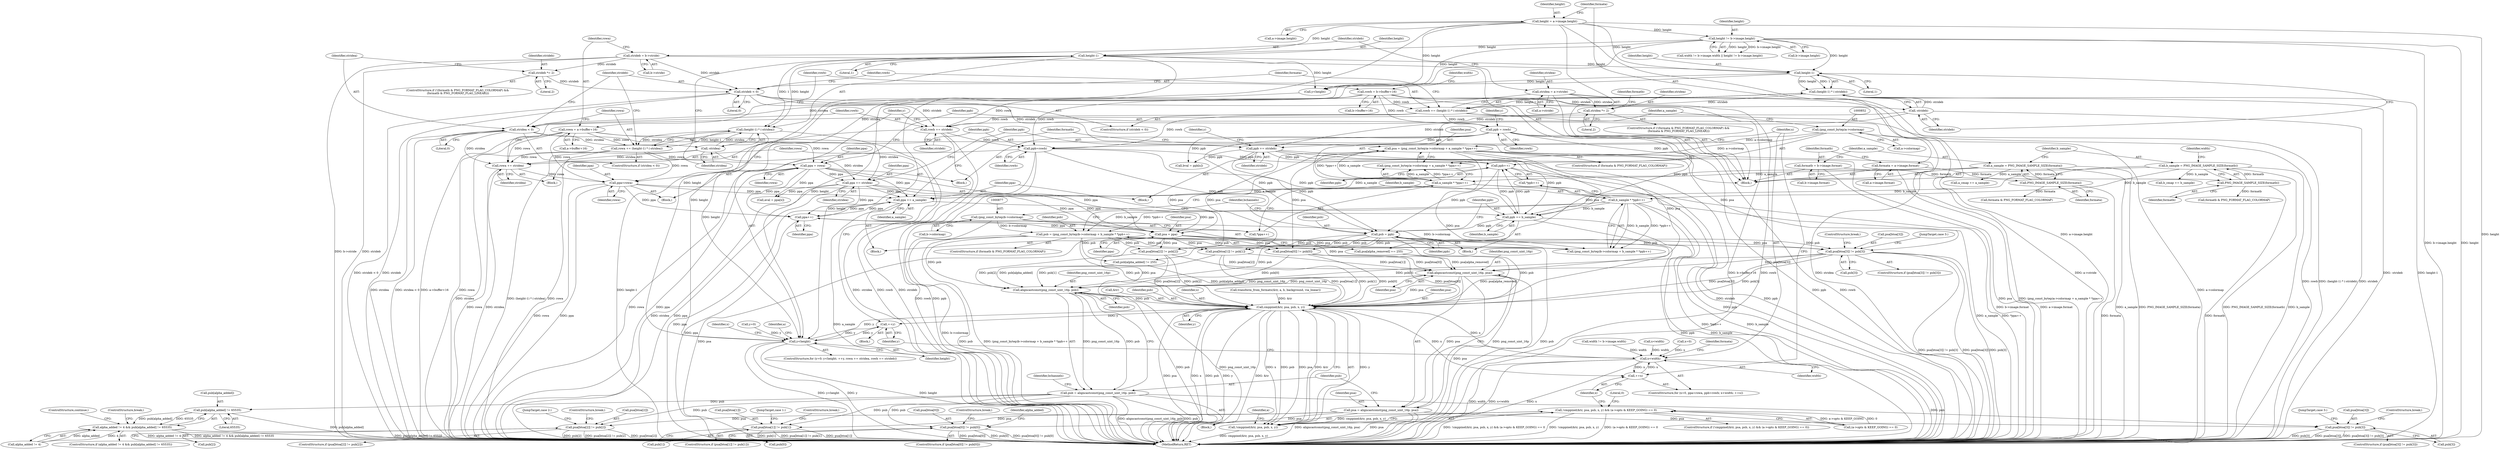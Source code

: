 digraph "0_Android_9d4853418ab2f754c2b63e091c29c5529b8b86ca_27@array" {
"1000996" [label="(Call,psa[btoa[3]] != psb[3])"];
"1000848" [label="(Call,psa = (png_const_bytep)a->colormap + a_sample * *ppa++)"];
"1000851" [label="(Call,(png_const_bytep)a->colormap)"];
"1000856" [label="(Call,a_sample * *ppa++)"];
"1000206" [label="(Call,a_sample = PNG_IMAGE_SAMPLE_SIZE(formata))"];
"1000208" [label="(Call,PNG_IMAGE_SAMPLE_SIZE(formata))"];
"1000190" [label="(Call,formata = a->image.format)"];
"1000863" [label="(Call,psa = ppa)"];
"1000859" [label="(Call,ppa++)"];
"1000830" [label="(Call,ppa=rowa)"];
"1000158" [label="(Call,rowa = a->buffer+16)"];
"1000814" [label="(Call,rowa += stridea)"];
"1000279" [label="(Call,stridea < 0)"];
"1000263" [label="(Call,stridea *= 2)"];
"1000146" [label="(Call,stridea = a->stride)"];
"1000288" [label="(Call,-stridea)"];
"1000282" [label="(Call,rowa += (height-1) * (-stridea))"];
"1000284" [label="(Call,(height-1) * (-stridea))"];
"1000285" [label="(Call,height-1)"];
"1000230" [label="(Call,height != b->image.height)"];
"1000182" [label="(Call,height = a->image.height)"];
"1000866" [label="(Call,ppa += a_sample)"];
"1000349" [label="(Call,ppa += stridea)"];
"1000326" [label="(Call,ppa = rowa)"];
"1000873" [label="(Call,psb = (png_const_bytep)b->colormap + b_sample * *ppb++)"];
"1000876" [label="(Call,(png_const_bytep)b->colormap)"];
"1000881" [label="(Call,b_sample * *ppb++)"];
"1000211" [label="(Call,b_sample = PNG_IMAGE_SAMPLE_SIZE(formatb))"];
"1000213" [label="(Call,PNG_IMAGE_SAMPLE_SIZE(formatb))"];
"1000198" [label="(Call,formatb = b->image.format)"];
"1000888" [label="(Call,psb = ppb)"];
"1000833" [label="(Call,ppb=rowb)"];
"1000817" [label="(Call,rowb += strideb)"];
"1000291" [label="(Call,strideb < 0)"];
"1000152" [label="(Call,strideb = b->stride)"];
"1000275" [label="(Call,strideb *= 2)"];
"1000300" [label="(Call,-strideb)"];
"1000166" [label="(Call,rowb = b->buffer+16)"];
"1000294" [label="(Call,rowb += (height-1) * (-strideb))"];
"1000296" [label="(Call,(height-1) * (-strideb))"];
"1000297" [label="(Call,height-1)"];
"1000884" [label="(Call,ppb++)"];
"1000891" [label="(Call,ppb += b_sample)"];
"1000352" [label="(Call,ppb += strideb)"];
"1000329" [label="(Call,ppb = rowb)"];
"1000905" [label="(Call,aligncastconst(png_const_uint_16p, psa))"];
"1000903" [label="(Call,pua = aligncastconst(png_const_uint_16p, psa))"];
"1000919" [label="(Call,pua[btoa[3]] != pub[3])"];
"1000931" [label="(Call,pua[btoa[2]] != pub[2])"];
"1000943" [label="(Call,pua[btoa[1]] != pub[1])"];
"1000955" [label="(Call,pua[btoa[0]] != pub[0])"];
"1000911" [label="(Call,aligncastconst(png_const_uint_16p, psb))"];
"1000909" [label="(Call,pub = aligncastconst(png_const_uint_16p, psb))"];
"1000970" [label="(Call,pub[alpha_added] != 65535)"];
"1000966" [label="(Call,alpha_added != 4 && pub[alpha_added] != 65535)"];
"1001059" [label="(Call,cmppixel(&tr, psa, psb, x, y))"];
"1000811" [label="(Call,++y)"];
"1000807" [label="(Call,y<height)"];
"1000839" [label="(Call,++x)"];
"1000836" [label="(Call,x<width)"];
"1001058" [label="(Call,!cmppixel(&tr, psa, psb, x, y))"];
"1001057" [label="(Call,!cmppixel(&tr, psa, psb, x, y) && (a->opts & KEEP_GOING) == 0)"];
"1000283" [label="(Identifier,rowa)"];
"1000224" [label="(Identifier,width)"];
"1000910" [label="(Identifier,pub)"];
"1000890" [label="(Identifier,ppb)"];
"1000827" [label="(Identifier,x)"];
"1000275" [label="(Call,strideb *= 2)"];
"1001058" [label="(Call,!cmppixel(&tr, psa, psb, x, y))"];
"1000279" [label="(Call,stridea < 0)"];
"1000858" [label="(Call,*ppa++)"];
"1000277" [label="(Literal,2)"];
"1000967" [label="(Call,alpha_added != 4)"];
"1000810" [label="(Block,)"];
"1000888" [label="(Call,psb = ppb)"];
"1000881" [label="(Call,b_sample * *ppb++)"];
"1000264" [label="(Identifier,stridea)"];
"1000931" [label="(Call,pua[btoa[2]] != pub[2])"];
"1000166" [label="(Call,rowb = b->buffer+16)"];
"1000848" [label="(Call,psa = (png_const_bytep)a->colormap + a_sample * *ppa++)"];
"1000257" [label="(Call,formata & PNG_FORMAT_FLAG_COLORMAP)"];
"1000335" [label="(Identifier,y)"];
"1000970" [label="(Call,pub[alpha_added] != 65535)"];
"1000956" [label="(Call,pua[btoa[0]])"];
"1000804" [label="(Call,y=0)"];
"1000815" [label="(Identifier,rowa)"];
"1001057" [label="(Call,!cmppixel(&tr, psa, psb, x, y) && (a->opts & KEEP_GOING) == 0)"];
"1000997" [label="(Call,psa[btoa[3]])"];
"1000183" [label="(Identifier,height)"];
"1001069" [label="(Identifier,a)"];
"1000875" [label="(Call,(png_const_bytep)b->colormap + b_sample * *ppb++)"];
"1000213" [label="(Call,PNG_IMAGE_SAMPLE_SIZE(formatb))"];
"1001006" [label="(JumpTarget,case 3:)"];
"1000301" [label="(Identifier,strideb)"];
"1000974" [label="(Literal,65535)"];
"1001008" [label="(Call,psa[btoa[2]] != psb[2])"];
"1000849" [label="(Identifier,psa)"];
"1000873" [label="(Call,psb = (png_const_bytep)b->colormap + b_sample * *ppb++)"];
"1000918" [label="(ControlStructure,if (pua[btoa[3]] != pub[3]))"];
"1000175" [label="(Identifier,width)"];
"1000952" [label="(ControlStructure,break;)"];
"1000298" [label="(Identifier,height)"];
"1000889" [label="(Identifier,psb)"];
"1000961" [label="(Call,pub[0])"];
"1000876" [label="(Call,(png_const_bytep)b->colormap)"];
"1000297" [label="(Call,height-1)"];
"1000869" [label="(ControlStructure,if (formatb & PNG_FORMAT_FLAG_COLORMAP))"];
"1000996" [label="(Call,psa[btoa[3]] != psb[3])"];
"1000308" [label="(Block,)"];
"1000901" [label="(Block,)"];
"1000836" [label="(Call,x<width)"];
"1000818" [label="(Identifier,rowb)"];
"1000824" [label="(ControlStructure,for (x=0, ppa=rowa, ppb=rowb; x<width; ++x))"];
"1000222" [label="(Call,width != b->image.width || height != b->image.height)"];
"1000270" [label="(Identifier,formatb)"];
"1000199" [label="(Identifier,formatb)"];
"1000819" [label="(Identifier,strideb)"];
"1000813" [label="(Block,)"];
"1001074" [label="(Literal,0)"];
"1000209" [label="(Identifier,formata)"];
"1000361" [label="(Call,x<width)"];
"1000834" [label="(Identifier,ppb)"];
"1000330" [label="(Identifier,ppb)"];
"1000299" [label="(Literal,1)"];
"1000857" [label="(Identifier,a_sample)"];
"1000878" [label="(Call,b->colormap)"];
"1000906" [label="(Identifier,png_const_uint_16p)"];
"1000893" [label="(Identifier,b_sample)"];
"1000265" [label="(Literal,2)"];
"1000329" [label="(Call,ppb = rowb)"];
"1000168" [label="(Call,b->buffer+16)"];
"1000885" [label="(Identifier,ppb)"];
"1000912" [label="(Identifier,png_const_uint_16p)"];
"1000816" [label="(Identifier,stridea)"];
"1000850" [label="(Call,(png_const_bytep)a->colormap + a_sample * *ppa++)"];
"1000859" [label="(Call,ppa++)"];
"1001066" [label="(Call,(a->opts & KEEP_GOING) == 0)"];
"1000832" [label="(Identifier,rowa)"];
"1000286" [label="(Identifier,height)"];
"1000152" [label="(Call,strideb = b->stride)"];
"1000811" [label="(Call,++y)"];
"1000884" [label="(Call,ppb++)"];
"1000829" [label="(Block,)"];
"1000212" [label="(Identifier,b_sample)"];
"1000230" [label="(Call,height != b->image.height)"];
"1000159" [label="(Identifier,rowa)"];
"1000191" [label="(Identifier,formata)"];
"1000198" [label="(Call,formatb = b->image.format)"];
"1000975" [label="(ControlStructure,break;)"];
"1000943" [label="(Call,pua[btoa[1]] != pub[1])"];
"1001060" [label="(Call,&tr)"];
"1001062" [label="(Identifier,psa)"];
"1000327" [label="(Identifier,ppa)"];
"1000930" [label="(ControlStructure,if (pua[btoa[2]] != pub[2]))"];
"1000909" [label="(Call,pub = aligncastconst(png_const_uint_16p, psb))"];
"1000826" [label="(Call,x=0)"];
"1000341" [label="(Call,y<height)"];
"1000144" [label="(Block,)"];
"1000954" [label="(ControlStructure,if (pua[btoa[0]] != pub[0]))"];
"1000964" [label="(ControlStructure,break;)"];
"1000937" [label="(Call,pub[2])"];
"1000831" [label="(Identifier,ppa)"];
"1000920" [label="(Call,pua[btoa[3]])"];
"1000326" [label="(Call,ppa = rowa)"];
"1000284" [label="(Call,(height-1) * (-stridea))"];
"1000352" [label="(Call,ppb += strideb)"];
"1000282" [label="(Call,rowa += (height-1) * (-stridea))"];
"1000904" [label="(Identifier,pua)"];
"1000148" [label="(Call,a->stride)"];
"1000866" [label="(Call,ppa += a_sample)"];
"1000153" [label="(Identifier,strideb)"];
"1000883" [label="(Call,*ppb++)"];
"1000350" [label="(Identifier,ppa)"];
"1000287" [label="(Literal,1)"];
"1000300" [label="(Call,-strideb)"];
"1000232" [label="(Call,b->image.height)"];
"1000846" [label="(Identifier,formata)"];
"1001047" [label="(Call,psb[alpha_added] != 255)"];
"1000154" [label="(Call,b->stride)"];
"1001002" [label="(Call,psb[3])"];
"1000892" [label="(Identifier,ppb)"];
"1000444" [label="(Call,a_cmap += a_sample)"];
"1000907" [label="(Identifier,psa)"];
"1000865" [label="(Identifier,ppa)"];
"1000903" [label="(Call,pua = aligncastconst(png_const_uint_16p, psa))"];
"1000928" [label="(ControlStructure,break;)"];
"1000971" [label="(Call,pub[alpha_added])"];
"1000263" [label="(Call,stridea *= 2)"];
"1000835" [label="(Identifier,rowb)"];
"1000985" [label="(Call,psa[alpha_removed] == 255)"];
"1000190" [label="(Call,formata = a->image.format)"];
"1001063" [label="(Identifier,psb)"];
"1000803" [label="(ControlStructure,for (y=0; y<height; ++y, rowa += stridea, rowb += strideb))"];
"1000254" [label="(ControlStructure,if (!(formata & PNG_FORMAT_FLAG_COLORMAP) &&\n (formata & PNG_FORMAT_FLAG_LINEAR)))"];
"1000995" [label="(ControlStructure,if (psa[btoa[3]] != psb[3]))"];
"1000864" [label="(Identifier,psa)"];
"1000285" [label="(Call,height-1)"];
"1000856" [label="(Call,a_sample * *ppa++)"];
"1000291" [label="(Call,strideb < 0)"];
"1000919" [label="(Call,pua[btoa[3]] != pub[3])"];
"1000891" [label="(Call,ppb += b_sample)"];
"1000200" [label="(Call,b->image.format)"];
"1000968" [label="(Identifier,alpha_added)"];
"1000860" [label="(Identifier,ppa)"];
"1000184" [label="(Call,a->image.height)"];
"1000887" [label="(Block,)"];
"1000966" [label="(Call,alpha_added != 4 && pub[alpha_added] != 65535)"];
"1000342" [label="(Identifier,y)"];
"1000809" [label="(Identifier,height)"];
"1000942" [label="(ControlStructure,if (pua[btoa[1]] != pub[1]))"];
"1000447" [label="(Call,b_cmap += b_sample)"];
"1000292" [label="(Identifier,strideb)"];
"1000269" [label="(Call,formatb & PNG_FORMAT_FLAG_COLORMAP)"];
"1000266" [label="(ControlStructure,if (!(formatb & PNG_FORMAT_FLAG_COLORMAP) &&\n (formatb & PNG_FORMAT_FLAG_LINEAR)))"];
"1000211" [label="(Call,b_sample = PNG_IMAGE_SAMPLE_SIZE(formatb))"];
"1000882" [label="(Identifier,b_sample)"];
"1000814" [label="(Call,rowa += stridea)"];
"1000844" [label="(ControlStructure,if (formata & PNG_FORMAT_FLAG_COLORMAP))"];
"1000949" [label="(Call,pub[1])"];
"1000374" [label="(Call,aval = ppa[x])"];
"1000830" [label="(Call,ppa=rowa)"];
"1000837" [label="(Identifier,x)"];
"1000867" [label="(Identifier,ppa)"];
"1000808" [label="(Identifier,y)"];
"1000146" [label="(Call,stridea = a->stride)"];
"1000351" [label="(Identifier,stridea)"];
"1000290" [label="(ControlStructure,if (strideb < 0))"];
"1000817" [label="(Call,rowb += strideb)"];
"1000158" [label="(Call,rowa = a->buffer+16)"];
"1000976" [label="(ControlStructure,continue;)"];
"1000349" [label="(Call,ppa += stridea)"];
"1000293" [label="(Literal,0)"];
"1000223" [label="(Call,width != b->image.width)"];
"1000304" [label="(Identifier,formata)"];
"1001128" [label="(MethodReturn,RET)"];
"1000853" [label="(Call,a->colormap)"];
"1000833" [label="(Call,ppb=rowb)"];
"1000147" [label="(Identifier,stridea)"];
"1000940" [label="(ControlStructure,break;)"];
"1001078" [label="(Identifier,a)"];
"1000874" [label="(Identifier,psb)"];
"1001056" [label="(ControlStructure,if (!cmppixel(&tr, psa, psb, x, y) && (a->opts & KEEP_GOING) == 0))"];
"1000207" [label="(Identifier,a_sample)"];
"1000276" [label="(Identifier,strideb)"];
"1000294" [label="(Call,rowb += (height-1) * (-strideb))"];
"1000288" [label="(Call,-stridea)"];
"1000192" [label="(Call,a->image.format)"];
"1000289" [label="(Identifier,stridea)"];
"1000280" [label="(Identifier,stridea)"];
"1000348" [label="(Block,)"];
"1000932" [label="(Call,pua[btoa[2]])"];
"1001064" [label="(Identifier,x)"];
"1000863" [label="(Call,psa = ppa)"];
"1000368" [label="(Call,bval = ppb[x])"];
"1000925" [label="(Call,pub[3])"];
"1000295" [label="(Identifier,rowb)"];
"1000905" [label="(Call,aligncastconst(png_const_uint_16p, psa))"];
"1000296" [label="(Call,(height-1) * (-strideb))"];
"1000941" [label="(JumpTarget,case 2:)"];
"1000840" [label="(Identifier,x)"];
"1000807" [label="(Call,y<height)"];
"1000929" [label="(JumpTarget,case 3:)"];
"1000247" [label="(Call,transform_from_formats(&tr, a, b, background, via_linear))"];
"1000354" [label="(Identifier,strideb)"];
"1000851" [label="(Call,(png_const_bytep)a->colormap)"];
"1000862" [label="(Block,)"];
"1000182" [label="(Call,height = a->image.height)"];
"1000911" [label="(Call,aligncastconst(png_const_uint_16p, psb))"];
"1000839" [label="(Call,++x)"];
"1000868" [label="(Identifier,a_sample)"];
"1000871" [label="(Identifier,formatb)"];
"1000214" [label="(Identifier,formatb)"];
"1001065" [label="(Identifier,y)"];
"1001005" [label="(ControlStructure,break;)"];
"1001059" [label="(Call,cmppixel(&tr, psa, psb, x, y))"];
"1000281" [label="(Literal,0)"];
"1000944" [label="(Call,pua[btoa[1]])"];
"1000955" [label="(Call,pua[btoa[0]] != pub[0])"];
"1000328" [label="(Identifier,rowa)"];
"1000812" [label="(Identifier,y)"];
"1000231" [label="(Identifier,height)"];
"1000915" [label="(Identifier,bchannels)"];
"1000206" [label="(Call,a_sample = PNG_IMAGE_SAMPLE_SIZE(formata))"];
"1000331" [label="(Identifier,rowb)"];
"1001020" [label="(Call,psa[btoa[1]] != psb[1])"];
"1000913" [label="(Identifier,psb)"];
"1000965" [label="(ControlStructure,if (alpha_added != 4 && pub[alpha_added] != 65535))"];
"1000208" [label="(Call,PNG_IMAGE_SAMPLE_SIZE(formata))"];
"1000838" [label="(Identifier,width)"];
"1000278" [label="(ControlStructure,if (stridea < 0))"];
"1000160" [label="(Call,a->buffer+16)"];
"1000353" [label="(Identifier,ppb)"];
"1001032" [label="(Call,psa[btoa[0]] != psb[0])"];
"1000167" [label="(Identifier,rowb)"];
"1000895" [label="(Identifier,bchannels)"];
"1000953" [label="(JumpTarget,case 1:)"];
"1000996" -> "1000995"  [label="AST: "];
"1000996" -> "1001002"  [label="CFG: "];
"1000997" -> "1000996"  [label="AST: "];
"1001002" -> "1000996"  [label="AST: "];
"1001005" -> "1000996"  [label="CFG: "];
"1001006" -> "1000996"  [label="CFG: "];
"1000996" -> "1001128"  [label="DDG: psa[btoa[3]] != psb[3]"];
"1000996" -> "1001128"  [label="DDG: psa[btoa[3]]"];
"1000996" -> "1001128"  [label="DDG: psb[3]"];
"1000996" -> "1000905"  [label="DDG: psa[btoa[3]]"];
"1000996" -> "1000911"  [label="DDG: psb[3]"];
"1000848" -> "1000996"  [label="DDG: psa"];
"1000863" -> "1000996"  [label="DDG: psa"];
"1000873" -> "1000996"  [label="DDG: psb"];
"1000888" -> "1000996"  [label="DDG: psb"];
"1000996" -> "1001059"  [label="DDG: psa[btoa[3]]"];
"1000996" -> "1001059"  [label="DDG: psb[3]"];
"1000848" -> "1000844"  [label="AST: "];
"1000848" -> "1000850"  [label="CFG: "];
"1000849" -> "1000848"  [label="AST: "];
"1000850" -> "1000848"  [label="AST: "];
"1000871" -> "1000848"  [label="CFG: "];
"1000848" -> "1001128"  [label="DDG: psa"];
"1000848" -> "1001128"  [label="DDG: (png_const_bytep)a->colormap + a_sample * *ppa++"];
"1000851" -> "1000848"  [label="DDG: a->colormap"];
"1000856" -> "1000848"  [label="DDG: a_sample"];
"1000856" -> "1000848"  [label="DDG: *ppa++"];
"1000848" -> "1000905"  [label="DDG: psa"];
"1000848" -> "1000985"  [label="DDG: psa"];
"1000848" -> "1001008"  [label="DDG: psa"];
"1000848" -> "1001020"  [label="DDG: psa"];
"1000848" -> "1001032"  [label="DDG: psa"];
"1000848" -> "1001059"  [label="DDG: psa"];
"1000851" -> "1000850"  [label="AST: "];
"1000851" -> "1000853"  [label="CFG: "];
"1000852" -> "1000851"  [label="AST: "];
"1000853" -> "1000851"  [label="AST: "];
"1000857" -> "1000851"  [label="CFG: "];
"1000851" -> "1001128"  [label="DDG: a->colormap"];
"1000851" -> "1000850"  [label="DDG: a->colormap"];
"1000856" -> "1000850"  [label="AST: "];
"1000856" -> "1000858"  [label="CFG: "];
"1000857" -> "1000856"  [label="AST: "];
"1000858" -> "1000856"  [label="AST: "];
"1000850" -> "1000856"  [label="CFG: "];
"1000856" -> "1001128"  [label="DDG: *ppa++"];
"1000856" -> "1001128"  [label="DDG: a_sample"];
"1000856" -> "1000850"  [label="DDG: a_sample"];
"1000856" -> "1000850"  [label="DDG: *ppa++"];
"1000206" -> "1000856"  [label="DDG: a_sample"];
"1000856" -> "1000866"  [label="DDG: a_sample"];
"1000206" -> "1000144"  [label="AST: "];
"1000206" -> "1000208"  [label="CFG: "];
"1000207" -> "1000206"  [label="AST: "];
"1000208" -> "1000206"  [label="AST: "];
"1000212" -> "1000206"  [label="CFG: "];
"1000206" -> "1001128"  [label="DDG: PNG_IMAGE_SAMPLE_SIZE(formata)"];
"1000206" -> "1001128"  [label="DDG: a_sample"];
"1000208" -> "1000206"  [label="DDG: formata"];
"1000206" -> "1000444"  [label="DDG: a_sample"];
"1000206" -> "1000866"  [label="DDG: a_sample"];
"1000208" -> "1000209"  [label="CFG: "];
"1000209" -> "1000208"  [label="AST: "];
"1000208" -> "1001128"  [label="DDG: formata"];
"1000190" -> "1000208"  [label="DDG: formata"];
"1000208" -> "1000257"  [label="DDG: formata"];
"1000190" -> "1000144"  [label="AST: "];
"1000190" -> "1000192"  [label="CFG: "];
"1000191" -> "1000190"  [label="AST: "];
"1000192" -> "1000190"  [label="AST: "];
"1000199" -> "1000190"  [label="CFG: "];
"1000190" -> "1001128"  [label="DDG: a->image.format"];
"1000863" -> "1000862"  [label="AST: "];
"1000863" -> "1000865"  [label="CFG: "];
"1000864" -> "1000863"  [label="AST: "];
"1000865" -> "1000863"  [label="AST: "];
"1000867" -> "1000863"  [label="CFG: "];
"1000863" -> "1001128"  [label="DDG: psa"];
"1000859" -> "1000863"  [label="DDG: ppa"];
"1000830" -> "1000863"  [label="DDG: ppa"];
"1000866" -> "1000863"  [label="DDG: ppa"];
"1000349" -> "1000863"  [label="DDG: ppa"];
"1000326" -> "1000863"  [label="DDG: ppa"];
"1000863" -> "1000905"  [label="DDG: psa"];
"1000863" -> "1000985"  [label="DDG: psa"];
"1000863" -> "1001008"  [label="DDG: psa"];
"1000863" -> "1001020"  [label="DDG: psa"];
"1000863" -> "1001032"  [label="DDG: psa"];
"1000863" -> "1001059"  [label="DDG: psa"];
"1000859" -> "1000858"  [label="AST: "];
"1000859" -> "1000860"  [label="CFG: "];
"1000860" -> "1000859"  [label="AST: "];
"1000858" -> "1000859"  [label="CFG: "];
"1000859" -> "1001128"  [label="DDG: ppa"];
"1000830" -> "1000859"  [label="DDG: ppa"];
"1000866" -> "1000859"  [label="DDG: ppa"];
"1000349" -> "1000859"  [label="DDG: ppa"];
"1000326" -> "1000859"  [label="DDG: ppa"];
"1000859" -> "1000866"  [label="DDG: ppa"];
"1000830" -> "1000829"  [label="AST: "];
"1000830" -> "1000832"  [label="CFG: "];
"1000831" -> "1000830"  [label="AST: "];
"1000832" -> "1000830"  [label="AST: "];
"1000834" -> "1000830"  [label="CFG: "];
"1000830" -> "1001128"  [label="DDG: rowa"];
"1000830" -> "1001128"  [label="DDG: ppa"];
"1000158" -> "1000830"  [label="DDG: rowa"];
"1000814" -> "1000830"  [label="DDG: rowa"];
"1000282" -> "1000830"  [label="DDG: rowa"];
"1000830" -> "1000866"  [label="DDG: ppa"];
"1000158" -> "1000144"  [label="AST: "];
"1000158" -> "1000160"  [label="CFG: "];
"1000159" -> "1000158"  [label="AST: "];
"1000160" -> "1000158"  [label="AST: "];
"1000167" -> "1000158"  [label="CFG: "];
"1000158" -> "1001128"  [label="DDG: rowa"];
"1000158" -> "1001128"  [label="DDG: a->buffer+16"];
"1000158" -> "1000282"  [label="DDG: rowa"];
"1000158" -> "1000326"  [label="DDG: rowa"];
"1000158" -> "1000814"  [label="DDG: rowa"];
"1000814" -> "1000813"  [label="AST: "];
"1000814" -> "1000816"  [label="CFG: "];
"1000815" -> "1000814"  [label="AST: "];
"1000816" -> "1000814"  [label="AST: "];
"1000818" -> "1000814"  [label="CFG: "];
"1000814" -> "1001128"  [label="DDG: stridea"];
"1000814" -> "1001128"  [label="DDG: rowa"];
"1000279" -> "1000814"  [label="DDG: stridea"];
"1000288" -> "1000814"  [label="DDG: stridea"];
"1000282" -> "1000814"  [label="DDG: rowa"];
"1000279" -> "1000278"  [label="AST: "];
"1000279" -> "1000281"  [label="CFG: "];
"1000280" -> "1000279"  [label="AST: "];
"1000281" -> "1000279"  [label="AST: "];
"1000283" -> "1000279"  [label="CFG: "];
"1000292" -> "1000279"  [label="CFG: "];
"1000279" -> "1001128"  [label="DDG: stridea"];
"1000279" -> "1001128"  [label="DDG: stridea < 0"];
"1000263" -> "1000279"  [label="DDG: stridea"];
"1000146" -> "1000279"  [label="DDG: stridea"];
"1000279" -> "1000288"  [label="DDG: stridea"];
"1000279" -> "1000349"  [label="DDG: stridea"];
"1000263" -> "1000254"  [label="AST: "];
"1000263" -> "1000265"  [label="CFG: "];
"1000264" -> "1000263"  [label="AST: "];
"1000265" -> "1000263"  [label="AST: "];
"1000270" -> "1000263"  [label="CFG: "];
"1000146" -> "1000263"  [label="DDG: stridea"];
"1000146" -> "1000144"  [label="AST: "];
"1000146" -> "1000148"  [label="CFG: "];
"1000147" -> "1000146"  [label="AST: "];
"1000148" -> "1000146"  [label="AST: "];
"1000153" -> "1000146"  [label="CFG: "];
"1000146" -> "1001128"  [label="DDG: a->stride"];
"1000146" -> "1001128"  [label="DDG: stridea"];
"1000288" -> "1000284"  [label="AST: "];
"1000288" -> "1000289"  [label="CFG: "];
"1000289" -> "1000288"  [label="AST: "];
"1000284" -> "1000288"  [label="CFG: "];
"1000288" -> "1001128"  [label="DDG: stridea"];
"1000288" -> "1000284"  [label="DDG: stridea"];
"1000288" -> "1000349"  [label="DDG: stridea"];
"1000282" -> "1000278"  [label="AST: "];
"1000282" -> "1000284"  [label="CFG: "];
"1000283" -> "1000282"  [label="AST: "];
"1000284" -> "1000282"  [label="AST: "];
"1000292" -> "1000282"  [label="CFG: "];
"1000282" -> "1001128"  [label="DDG: (height-1) * (-stridea)"];
"1000282" -> "1001128"  [label="DDG: rowa"];
"1000284" -> "1000282"  [label="DDG: height-1"];
"1000284" -> "1000282"  [label="DDG: -stridea"];
"1000282" -> "1000326"  [label="DDG: rowa"];
"1000285" -> "1000284"  [label="AST: "];
"1000284" -> "1001128"  [label="DDG: height-1"];
"1000284" -> "1001128"  [label="DDG: -stridea"];
"1000285" -> "1000284"  [label="DDG: height"];
"1000285" -> "1000284"  [label="DDG: 1"];
"1000285" -> "1000287"  [label="CFG: "];
"1000286" -> "1000285"  [label="AST: "];
"1000287" -> "1000285"  [label="AST: "];
"1000289" -> "1000285"  [label="CFG: "];
"1000230" -> "1000285"  [label="DDG: height"];
"1000182" -> "1000285"  [label="DDG: height"];
"1000285" -> "1000297"  [label="DDG: height"];
"1000285" -> "1000341"  [label="DDG: height"];
"1000285" -> "1000807"  [label="DDG: height"];
"1000230" -> "1000222"  [label="AST: "];
"1000230" -> "1000232"  [label="CFG: "];
"1000231" -> "1000230"  [label="AST: "];
"1000232" -> "1000230"  [label="AST: "];
"1000222" -> "1000230"  [label="CFG: "];
"1000230" -> "1001128"  [label="DDG: height"];
"1000230" -> "1001128"  [label="DDG: b->image.height"];
"1000230" -> "1000222"  [label="DDG: height"];
"1000230" -> "1000222"  [label="DDG: b->image.height"];
"1000182" -> "1000230"  [label="DDG: height"];
"1000230" -> "1000297"  [label="DDG: height"];
"1000230" -> "1000341"  [label="DDG: height"];
"1000230" -> "1000807"  [label="DDG: height"];
"1000182" -> "1000144"  [label="AST: "];
"1000182" -> "1000184"  [label="CFG: "];
"1000183" -> "1000182"  [label="AST: "];
"1000184" -> "1000182"  [label="AST: "];
"1000191" -> "1000182"  [label="CFG: "];
"1000182" -> "1001128"  [label="DDG: a->image.height"];
"1000182" -> "1001128"  [label="DDG: height"];
"1000182" -> "1000297"  [label="DDG: height"];
"1000182" -> "1000341"  [label="DDG: height"];
"1000182" -> "1000807"  [label="DDG: height"];
"1000866" -> "1000862"  [label="AST: "];
"1000866" -> "1000868"  [label="CFG: "];
"1000867" -> "1000866"  [label="AST: "];
"1000868" -> "1000866"  [label="AST: "];
"1000871" -> "1000866"  [label="CFG: "];
"1000866" -> "1001128"  [label="DDG: ppa"];
"1000866" -> "1001128"  [label="DDG: a_sample"];
"1000349" -> "1000866"  [label="DDG: ppa"];
"1000326" -> "1000866"  [label="DDG: ppa"];
"1000349" -> "1000348"  [label="AST: "];
"1000349" -> "1000351"  [label="CFG: "];
"1000350" -> "1000349"  [label="AST: "];
"1000351" -> "1000349"  [label="AST: "];
"1000353" -> "1000349"  [label="CFG: "];
"1000349" -> "1001128"  [label="DDG: stridea"];
"1000349" -> "1001128"  [label="DDG: ppa"];
"1000326" -> "1000349"  [label="DDG: ppa"];
"1000349" -> "1000374"  [label="DDG: ppa"];
"1000326" -> "1000308"  [label="AST: "];
"1000326" -> "1000328"  [label="CFG: "];
"1000327" -> "1000326"  [label="AST: "];
"1000328" -> "1000326"  [label="AST: "];
"1000330" -> "1000326"  [label="CFG: "];
"1000326" -> "1001128"  [label="DDG: rowa"];
"1000326" -> "1001128"  [label="DDG: ppa"];
"1000326" -> "1000374"  [label="DDG: ppa"];
"1000873" -> "1000869"  [label="AST: "];
"1000873" -> "1000875"  [label="CFG: "];
"1000874" -> "1000873"  [label="AST: "];
"1000875" -> "1000873"  [label="AST: "];
"1000895" -> "1000873"  [label="CFG: "];
"1000873" -> "1001128"  [label="DDG: psb"];
"1000873" -> "1001128"  [label="DDG: (png_const_bytep)b->colormap + b_sample * *ppb++"];
"1000876" -> "1000873"  [label="DDG: b->colormap"];
"1000881" -> "1000873"  [label="DDG: b_sample"];
"1000881" -> "1000873"  [label="DDG: *ppb++"];
"1000873" -> "1000911"  [label="DDG: psb"];
"1000873" -> "1001008"  [label="DDG: psb"];
"1000873" -> "1001020"  [label="DDG: psb"];
"1000873" -> "1001032"  [label="DDG: psb"];
"1000873" -> "1001047"  [label="DDG: psb"];
"1000873" -> "1001059"  [label="DDG: psb"];
"1000876" -> "1000875"  [label="AST: "];
"1000876" -> "1000878"  [label="CFG: "];
"1000877" -> "1000876"  [label="AST: "];
"1000878" -> "1000876"  [label="AST: "];
"1000882" -> "1000876"  [label="CFG: "];
"1000876" -> "1001128"  [label="DDG: b->colormap"];
"1000876" -> "1000875"  [label="DDG: b->colormap"];
"1000881" -> "1000875"  [label="AST: "];
"1000881" -> "1000883"  [label="CFG: "];
"1000882" -> "1000881"  [label="AST: "];
"1000883" -> "1000881"  [label="AST: "];
"1000875" -> "1000881"  [label="CFG: "];
"1000881" -> "1001128"  [label="DDG: *ppb++"];
"1000881" -> "1001128"  [label="DDG: b_sample"];
"1000881" -> "1000875"  [label="DDG: b_sample"];
"1000881" -> "1000875"  [label="DDG: *ppb++"];
"1000211" -> "1000881"  [label="DDG: b_sample"];
"1000881" -> "1000891"  [label="DDG: b_sample"];
"1000211" -> "1000144"  [label="AST: "];
"1000211" -> "1000213"  [label="CFG: "];
"1000212" -> "1000211"  [label="AST: "];
"1000213" -> "1000211"  [label="AST: "];
"1000224" -> "1000211"  [label="CFG: "];
"1000211" -> "1001128"  [label="DDG: b_sample"];
"1000211" -> "1001128"  [label="DDG: PNG_IMAGE_SAMPLE_SIZE(formatb)"];
"1000213" -> "1000211"  [label="DDG: formatb"];
"1000211" -> "1000447"  [label="DDG: b_sample"];
"1000211" -> "1000891"  [label="DDG: b_sample"];
"1000213" -> "1000214"  [label="CFG: "];
"1000214" -> "1000213"  [label="AST: "];
"1000213" -> "1001128"  [label="DDG: formatb"];
"1000198" -> "1000213"  [label="DDG: formatb"];
"1000213" -> "1000269"  [label="DDG: formatb"];
"1000198" -> "1000144"  [label="AST: "];
"1000198" -> "1000200"  [label="CFG: "];
"1000199" -> "1000198"  [label="AST: "];
"1000200" -> "1000198"  [label="AST: "];
"1000207" -> "1000198"  [label="CFG: "];
"1000198" -> "1001128"  [label="DDG: b->image.format"];
"1000888" -> "1000887"  [label="AST: "];
"1000888" -> "1000890"  [label="CFG: "];
"1000889" -> "1000888"  [label="AST: "];
"1000890" -> "1000888"  [label="AST: "];
"1000892" -> "1000888"  [label="CFG: "];
"1000888" -> "1001128"  [label="DDG: psb"];
"1000833" -> "1000888"  [label="DDG: ppb"];
"1000884" -> "1000888"  [label="DDG: ppb"];
"1000891" -> "1000888"  [label="DDG: ppb"];
"1000352" -> "1000888"  [label="DDG: ppb"];
"1000329" -> "1000888"  [label="DDG: ppb"];
"1000888" -> "1000911"  [label="DDG: psb"];
"1000888" -> "1001008"  [label="DDG: psb"];
"1000888" -> "1001020"  [label="DDG: psb"];
"1000888" -> "1001032"  [label="DDG: psb"];
"1000888" -> "1001047"  [label="DDG: psb"];
"1000888" -> "1001059"  [label="DDG: psb"];
"1000833" -> "1000829"  [label="AST: "];
"1000833" -> "1000835"  [label="CFG: "];
"1000834" -> "1000833"  [label="AST: "];
"1000835" -> "1000833"  [label="AST: "];
"1000837" -> "1000833"  [label="CFG: "];
"1000833" -> "1001128"  [label="DDG: ppb"];
"1000833" -> "1001128"  [label="DDG: rowb"];
"1000817" -> "1000833"  [label="DDG: rowb"];
"1000166" -> "1000833"  [label="DDG: rowb"];
"1000294" -> "1000833"  [label="DDG: rowb"];
"1000833" -> "1000884"  [label="DDG: ppb"];
"1000833" -> "1000891"  [label="DDG: ppb"];
"1000817" -> "1000813"  [label="AST: "];
"1000817" -> "1000819"  [label="CFG: "];
"1000818" -> "1000817"  [label="AST: "];
"1000819" -> "1000817"  [label="AST: "];
"1000808" -> "1000817"  [label="CFG: "];
"1000817" -> "1001128"  [label="DDG: rowb"];
"1000817" -> "1001128"  [label="DDG: strideb"];
"1000291" -> "1000817"  [label="DDG: strideb"];
"1000300" -> "1000817"  [label="DDG: strideb"];
"1000166" -> "1000817"  [label="DDG: rowb"];
"1000294" -> "1000817"  [label="DDG: rowb"];
"1000291" -> "1000290"  [label="AST: "];
"1000291" -> "1000293"  [label="CFG: "];
"1000292" -> "1000291"  [label="AST: "];
"1000293" -> "1000291"  [label="AST: "];
"1000295" -> "1000291"  [label="CFG: "];
"1000304" -> "1000291"  [label="CFG: "];
"1000291" -> "1001128"  [label="DDG: strideb < 0"];
"1000291" -> "1001128"  [label="DDG: strideb"];
"1000152" -> "1000291"  [label="DDG: strideb"];
"1000275" -> "1000291"  [label="DDG: strideb"];
"1000291" -> "1000300"  [label="DDG: strideb"];
"1000291" -> "1000352"  [label="DDG: strideb"];
"1000152" -> "1000144"  [label="AST: "];
"1000152" -> "1000154"  [label="CFG: "];
"1000153" -> "1000152"  [label="AST: "];
"1000154" -> "1000152"  [label="AST: "];
"1000159" -> "1000152"  [label="CFG: "];
"1000152" -> "1001128"  [label="DDG: strideb"];
"1000152" -> "1001128"  [label="DDG: b->stride"];
"1000152" -> "1000275"  [label="DDG: strideb"];
"1000275" -> "1000266"  [label="AST: "];
"1000275" -> "1000277"  [label="CFG: "];
"1000276" -> "1000275"  [label="AST: "];
"1000277" -> "1000275"  [label="AST: "];
"1000280" -> "1000275"  [label="CFG: "];
"1000300" -> "1000296"  [label="AST: "];
"1000300" -> "1000301"  [label="CFG: "];
"1000301" -> "1000300"  [label="AST: "];
"1000296" -> "1000300"  [label="CFG: "];
"1000300" -> "1001128"  [label="DDG: strideb"];
"1000300" -> "1000296"  [label="DDG: strideb"];
"1000300" -> "1000352"  [label="DDG: strideb"];
"1000166" -> "1000144"  [label="AST: "];
"1000166" -> "1000168"  [label="CFG: "];
"1000167" -> "1000166"  [label="AST: "];
"1000168" -> "1000166"  [label="AST: "];
"1000175" -> "1000166"  [label="CFG: "];
"1000166" -> "1001128"  [label="DDG: b->buffer+16"];
"1000166" -> "1001128"  [label="DDG: rowb"];
"1000166" -> "1000294"  [label="DDG: rowb"];
"1000166" -> "1000329"  [label="DDG: rowb"];
"1000294" -> "1000290"  [label="AST: "];
"1000294" -> "1000296"  [label="CFG: "];
"1000295" -> "1000294"  [label="AST: "];
"1000296" -> "1000294"  [label="AST: "];
"1000304" -> "1000294"  [label="CFG: "];
"1000294" -> "1001128"  [label="DDG: (height-1) * (-strideb)"];
"1000294" -> "1001128"  [label="DDG: rowb"];
"1000296" -> "1000294"  [label="DDG: height-1"];
"1000296" -> "1000294"  [label="DDG: -strideb"];
"1000294" -> "1000329"  [label="DDG: rowb"];
"1000297" -> "1000296"  [label="AST: "];
"1000296" -> "1001128"  [label="DDG: -strideb"];
"1000296" -> "1001128"  [label="DDG: height-1"];
"1000297" -> "1000296"  [label="DDG: height"];
"1000297" -> "1000296"  [label="DDG: 1"];
"1000297" -> "1000299"  [label="CFG: "];
"1000298" -> "1000297"  [label="AST: "];
"1000299" -> "1000297"  [label="AST: "];
"1000301" -> "1000297"  [label="CFG: "];
"1000297" -> "1000341"  [label="DDG: height"];
"1000297" -> "1000807"  [label="DDG: height"];
"1000884" -> "1000883"  [label="AST: "];
"1000884" -> "1000885"  [label="CFG: "];
"1000885" -> "1000884"  [label="AST: "];
"1000883" -> "1000884"  [label="CFG: "];
"1000884" -> "1001128"  [label="DDG: ppb"];
"1000891" -> "1000884"  [label="DDG: ppb"];
"1000352" -> "1000884"  [label="DDG: ppb"];
"1000329" -> "1000884"  [label="DDG: ppb"];
"1000884" -> "1000891"  [label="DDG: ppb"];
"1000891" -> "1000887"  [label="AST: "];
"1000891" -> "1000893"  [label="CFG: "];
"1000892" -> "1000891"  [label="AST: "];
"1000893" -> "1000891"  [label="AST: "];
"1000895" -> "1000891"  [label="CFG: "];
"1000891" -> "1001128"  [label="DDG: b_sample"];
"1000891" -> "1001128"  [label="DDG: ppb"];
"1000352" -> "1000891"  [label="DDG: ppb"];
"1000329" -> "1000891"  [label="DDG: ppb"];
"1000352" -> "1000348"  [label="AST: "];
"1000352" -> "1000354"  [label="CFG: "];
"1000353" -> "1000352"  [label="AST: "];
"1000354" -> "1000352"  [label="AST: "];
"1000342" -> "1000352"  [label="CFG: "];
"1000352" -> "1001128"  [label="DDG: ppb"];
"1000352" -> "1001128"  [label="DDG: strideb"];
"1000329" -> "1000352"  [label="DDG: ppb"];
"1000352" -> "1000368"  [label="DDG: ppb"];
"1000329" -> "1000308"  [label="AST: "];
"1000329" -> "1000331"  [label="CFG: "];
"1000330" -> "1000329"  [label="AST: "];
"1000331" -> "1000329"  [label="AST: "];
"1000335" -> "1000329"  [label="CFG: "];
"1000329" -> "1001128"  [label="DDG: rowb"];
"1000329" -> "1001128"  [label="DDG: ppb"];
"1000329" -> "1000368"  [label="DDG: ppb"];
"1000905" -> "1000903"  [label="AST: "];
"1000905" -> "1000907"  [label="CFG: "];
"1000906" -> "1000905"  [label="AST: "];
"1000907" -> "1000905"  [label="AST: "];
"1000903" -> "1000905"  [label="CFG: "];
"1000905" -> "1001128"  [label="DDG: psa"];
"1000905" -> "1000903"  [label="DDG: png_const_uint_16p"];
"1000905" -> "1000903"  [label="DDG: psa"];
"1000911" -> "1000905"  [label="DDG: png_const_uint_16p"];
"1001020" -> "1000905"  [label="DDG: psa[btoa[1]]"];
"1001008" -> "1000905"  [label="DDG: psa[btoa[2]]"];
"1001032" -> "1000905"  [label="DDG: psa[btoa[0]]"];
"1000985" -> "1000905"  [label="DDG: psa[alpha_removed]"];
"1000905" -> "1000911"  [label="DDG: png_const_uint_16p"];
"1000905" -> "1001059"  [label="DDG: psa"];
"1000903" -> "1000901"  [label="AST: "];
"1000904" -> "1000903"  [label="AST: "];
"1000910" -> "1000903"  [label="CFG: "];
"1000903" -> "1001128"  [label="DDG: pua"];
"1000903" -> "1001128"  [label="DDG: aligncastconst(png_const_uint_16p, psa)"];
"1000903" -> "1000919"  [label="DDG: pua"];
"1000903" -> "1000931"  [label="DDG: pua"];
"1000903" -> "1000943"  [label="DDG: pua"];
"1000903" -> "1000955"  [label="DDG: pua"];
"1000919" -> "1000918"  [label="AST: "];
"1000919" -> "1000925"  [label="CFG: "];
"1000920" -> "1000919"  [label="AST: "];
"1000925" -> "1000919"  [label="AST: "];
"1000928" -> "1000919"  [label="CFG: "];
"1000929" -> "1000919"  [label="CFG: "];
"1000919" -> "1001128"  [label="DDG: pua[btoa[3]]"];
"1000919" -> "1001128"  [label="DDG: pua[btoa[3]] != pub[3]"];
"1000919" -> "1001128"  [label="DDG: pub[3]"];
"1000909" -> "1000919"  [label="DDG: pub"];
"1000931" -> "1000930"  [label="AST: "];
"1000931" -> "1000937"  [label="CFG: "];
"1000932" -> "1000931"  [label="AST: "];
"1000937" -> "1000931"  [label="AST: "];
"1000940" -> "1000931"  [label="CFG: "];
"1000941" -> "1000931"  [label="CFG: "];
"1000931" -> "1001128"  [label="DDG: pub[2]"];
"1000931" -> "1001128"  [label="DDG: pua[btoa[2]]"];
"1000931" -> "1001128"  [label="DDG: pua[btoa[2]] != pub[2]"];
"1000909" -> "1000931"  [label="DDG: pub"];
"1000943" -> "1000942"  [label="AST: "];
"1000943" -> "1000949"  [label="CFG: "];
"1000944" -> "1000943"  [label="AST: "];
"1000949" -> "1000943"  [label="AST: "];
"1000952" -> "1000943"  [label="CFG: "];
"1000953" -> "1000943"  [label="CFG: "];
"1000943" -> "1001128"  [label="DDG: pua[btoa[1]] != pub[1]"];
"1000943" -> "1001128"  [label="DDG: pua[btoa[1]]"];
"1000943" -> "1001128"  [label="DDG: pub[1]"];
"1000909" -> "1000943"  [label="DDG: pub"];
"1000955" -> "1000954"  [label="AST: "];
"1000955" -> "1000961"  [label="CFG: "];
"1000956" -> "1000955"  [label="AST: "];
"1000961" -> "1000955"  [label="AST: "];
"1000964" -> "1000955"  [label="CFG: "];
"1000968" -> "1000955"  [label="CFG: "];
"1000955" -> "1001128"  [label="DDG: pub[0]"];
"1000955" -> "1001128"  [label="DDG: pua[btoa[0]] != pub[0]"];
"1000955" -> "1001128"  [label="DDG: pua[btoa[0]]"];
"1000909" -> "1000955"  [label="DDG: pub"];
"1000911" -> "1000909"  [label="AST: "];
"1000911" -> "1000913"  [label="CFG: "];
"1000912" -> "1000911"  [label="AST: "];
"1000913" -> "1000911"  [label="AST: "];
"1000909" -> "1000911"  [label="CFG: "];
"1000911" -> "1001128"  [label="DDG: png_const_uint_16p"];
"1000911" -> "1001128"  [label="DDG: psb"];
"1000911" -> "1000909"  [label="DDG: png_const_uint_16p"];
"1000911" -> "1000909"  [label="DDG: psb"];
"1001020" -> "1000911"  [label="DDG: psb[1]"];
"1001032" -> "1000911"  [label="DDG: psb[0]"];
"1001047" -> "1000911"  [label="DDG: psb[alpha_added]"];
"1001008" -> "1000911"  [label="DDG: psb[2]"];
"1000911" -> "1001059"  [label="DDG: psb"];
"1000909" -> "1000901"  [label="AST: "];
"1000910" -> "1000909"  [label="AST: "];
"1000915" -> "1000909"  [label="CFG: "];
"1000909" -> "1001128"  [label="DDG: aligncastconst(png_const_uint_16p, psb)"];
"1000909" -> "1001128"  [label="DDG: pub"];
"1000909" -> "1000970"  [label="DDG: pub"];
"1000970" -> "1000966"  [label="AST: "];
"1000970" -> "1000974"  [label="CFG: "];
"1000971" -> "1000970"  [label="AST: "];
"1000974" -> "1000970"  [label="AST: "];
"1000966" -> "1000970"  [label="CFG: "];
"1000970" -> "1001128"  [label="DDG: pub[alpha_added]"];
"1000970" -> "1000966"  [label="DDG: pub[alpha_added]"];
"1000970" -> "1000966"  [label="DDG: 65535"];
"1000966" -> "1000965"  [label="AST: "];
"1000966" -> "1000967"  [label="CFG: "];
"1000967" -> "1000966"  [label="AST: "];
"1000975" -> "1000966"  [label="CFG: "];
"1000976" -> "1000966"  [label="CFG: "];
"1000966" -> "1001128"  [label="DDG: alpha_added != 4"];
"1000966" -> "1001128"  [label="DDG: alpha_added != 4 && pub[alpha_added] != 65535"];
"1000966" -> "1001128"  [label="DDG: pub[alpha_added] != 65535"];
"1000967" -> "1000966"  [label="DDG: alpha_added"];
"1000967" -> "1000966"  [label="DDG: 4"];
"1001059" -> "1001058"  [label="AST: "];
"1001059" -> "1001065"  [label="CFG: "];
"1001060" -> "1001059"  [label="AST: "];
"1001062" -> "1001059"  [label="AST: "];
"1001063" -> "1001059"  [label="AST: "];
"1001064" -> "1001059"  [label="AST: "];
"1001065" -> "1001059"  [label="AST: "];
"1001058" -> "1001059"  [label="CFG: "];
"1001059" -> "1001128"  [label="DDG: psa"];
"1001059" -> "1001128"  [label="DDG: x"];
"1001059" -> "1001128"  [label="DDG: psb"];
"1001059" -> "1001128"  [label="DDG: y"];
"1001059" -> "1001128"  [label="DDG: &tr"];
"1001059" -> "1000811"  [label="DDG: y"];
"1001059" -> "1000839"  [label="DDG: x"];
"1001059" -> "1001058"  [label="DDG: y"];
"1001059" -> "1001058"  [label="DDG: x"];
"1001059" -> "1001058"  [label="DDG: psb"];
"1001059" -> "1001058"  [label="DDG: psa"];
"1001059" -> "1001058"  [label="DDG: &tr"];
"1000247" -> "1001059"  [label="DDG: &tr"];
"1001020" -> "1001059"  [label="DDG: psa[btoa[1]]"];
"1001020" -> "1001059"  [label="DDG: psb[1]"];
"1001008" -> "1001059"  [label="DDG: psa[btoa[2]]"];
"1001008" -> "1001059"  [label="DDG: psb[2]"];
"1001032" -> "1001059"  [label="DDG: psa[btoa[0]]"];
"1001032" -> "1001059"  [label="DDG: psb[0]"];
"1000985" -> "1001059"  [label="DDG: psa[alpha_removed]"];
"1001047" -> "1001059"  [label="DDG: psb[alpha_added]"];
"1000836" -> "1001059"  [label="DDG: x"];
"1000807" -> "1001059"  [label="DDG: y"];
"1000811" -> "1000810"  [label="AST: "];
"1000811" -> "1000812"  [label="CFG: "];
"1000812" -> "1000811"  [label="AST: "];
"1000815" -> "1000811"  [label="CFG: "];
"1000811" -> "1000807"  [label="DDG: y"];
"1000807" -> "1000811"  [label="DDG: y"];
"1000807" -> "1000803"  [label="AST: "];
"1000807" -> "1000809"  [label="CFG: "];
"1000808" -> "1000807"  [label="AST: "];
"1000809" -> "1000807"  [label="AST: "];
"1000827" -> "1000807"  [label="CFG: "];
"1001078" -> "1000807"  [label="CFG: "];
"1000807" -> "1001128"  [label="DDG: y<height"];
"1000807" -> "1001128"  [label="DDG: y"];
"1000807" -> "1001128"  [label="DDG: height"];
"1000804" -> "1000807"  [label="DDG: y"];
"1000341" -> "1000807"  [label="DDG: height"];
"1000839" -> "1000824"  [label="AST: "];
"1000839" -> "1000840"  [label="CFG: "];
"1000840" -> "1000839"  [label="AST: "];
"1000837" -> "1000839"  [label="CFG: "];
"1000839" -> "1000836"  [label="DDG: x"];
"1000836" -> "1000839"  [label="DDG: x"];
"1000836" -> "1000824"  [label="AST: "];
"1000836" -> "1000838"  [label="CFG: "];
"1000837" -> "1000836"  [label="AST: "];
"1000838" -> "1000836"  [label="AST: "];
"1000846" -> "1000836"  [label="CFG: "];
"1000812" -> "1000836"  [label="CFG: "];
"1000836" -> "1001128"  [label="DDG: width"];
"1000836" -> "1001128"  [label="DDG: x<width"];
"1000836" -> "1001128"  [label="DDG: x"];
"1000826" -> "1000836"  [label="DDG: x"];
"1000361" -> "1000836"  [label="DDG: width"];
"1000223" -> "1000836"  [label="DDG: width"];
"1001058" -> "1001057"  [label="AST: "];
"1001069" -> "1001058"  [label="CFG: "];
"1001057" -> "1001058"  [label="CFG: "];
"1001058" -> "1001128"  [label="DDG: cmppixel(&tr, psa, psb, x, y)"];
"1001058" -> "1001057"  [label="DDG: cmppixel(&tr, psa, psb, x, y)"];
"1001057" -> "1001056"  [label="AST: "];
"1001057" -> "1001066"  [label="CFG: "];
"1001066" -> "1001057"  [label="AST: "];
"1001074" -> "1001057"  [label="CFG: "];
"1000840" -> "1001057"  [label="CFG: "];
"1001057" -> "1001128"  [label="DDG: (a->opts & KEEP_GOING) == 0"];
"1001057" -> "1001128"  [label="DDG: !cmppixel(&tr, psa, psb, x, y) && (a->opts & KEEP_GOING) == 0"];
"1001057" -> "1001128"  [label="DDG: !cmppixel(&tr, psa, psb, x, y)"];
"1001066" -> "1001057"  [label="DDG: a->opts & KEEP_GOING"];
"1001066" -> "1001057"  [label="DDG: 0"];
}
